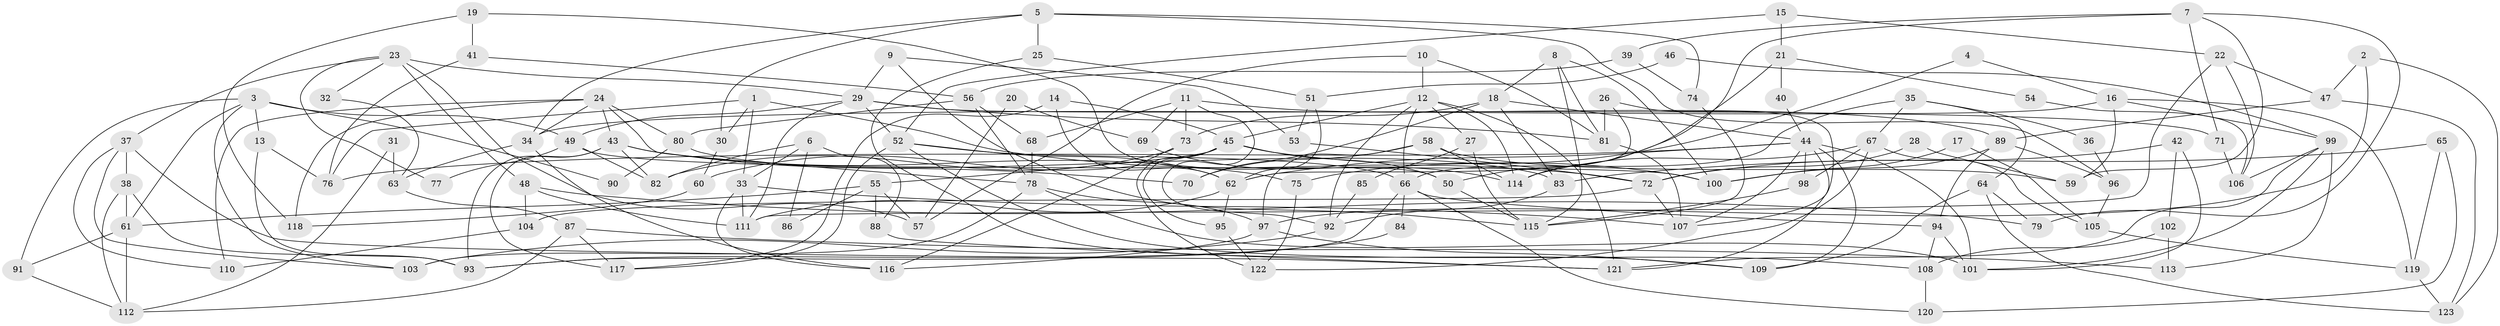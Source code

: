 // Generated by graph-tools (version 1.1) at 2025/50/03/09/25 03:50:05]
// undirected, 123 vertices, 246 edges
graph export_dot {
graph [start="1"]
  node [color=gray90,style=filled];
  1;
  2;
  3;
  4;
  5;
  6;
  7;
  8;
  9;
  10;
  11;
  12;
  13;
  14;
  15;
  16;
  17;
  18;
  19;
  20;
  21;
  22;
  23;
  24;
  25;
  26;
  27;
  28;
  29;
  30;
  31;
  32;
  33;
  34;
  35;
  36;
  37;
  38;
  39;
  40;
  41;
  42;
  43;
  44;
  45;
  46;
  47;
  48;
  49;
  50;
  51;
  52;
  53;
  54;
  55;
  56;
  57;
  58;
  59;
  60;
  61;
  62;
  63;
  64;
  65;
  66;
  67;
  68;
  69;
  70;
  71;
  72;
  73;
  74;
  75;
  76;
  77;
  78;
  79;
  80;
  81;
  82;
  83;
  84;
  85;
  86;
  87;
  88;
  89;
  90;
  91;
  92;
  93;
  94;
  95;
  96;
  97;
  98;
  99;
  100;
  101;
  102;
  103;
  104;
  105;
  106;
  107;
  108;
  109;
  110;
  111;
  112;
  113;
  114;
  115;
  116;
  117;
  118;
  119;
  120;
  121;
  122;
  123;
  1 -- 33;
  1 -- 76;
  1 -- 30;
  1 -- 72;
  2 -- 47;
  2 -- 97;
  2 -- 123;
  3 -- 49;
  3 -- 103;
  3 -- 13;
  3 -- 61;
  3 -- 90;
  3 -- 91;
  4 -- 16;
  4 -- 75;
  5 -- 25;
  5 -- 34;
  5 -- 30;
  5 -- 74;
  5 -- 96;
  6 -- 88;
  6 -- 82;
  6 -- 33;
  6 -- 86;
  7 -- 59;
  7 -- 114;
  7 -- 39;
  7 -- 71;
  7 -- 79;
  8 -- 18;
  8 -- 100;
  8 -- 81;
  8 -- 115;
  9 -- 29;
  9 -- 115;
  9 -- 53;
  10 -- 12;
  10 -- 81;
  10 -- 57;
  11 -- 73;
  11 -- 89;
  11 -- 68;
  11 -- 69;
  11 -- 92;
  12 -- 121;
  12 -- 92;
  12 -- 27;
  12 -- 45;
  12 -- 66;
  12 -- 114;
  13 -- 93;
  13 -- 76;
  14 -- 62;
  14 -- 117;
  14 -- 45;
  15 -- 22;
  15 -- 52;
  15 -- 21;
  16 -- 34;
  16 -- 119;
  16 -- 59;
  16 -- 99;
  17 -- 100;
  17 -- 105;
  18 -- 44;
  18 -- 83;
  18 -- 70;
  18 -- 73;
  19 -- 41;
  19 -- 50;
  19 -- 118;
  20 -- 57;
  20 -- 69;
  21 -- 50;
  21 -- 40;
  21 -- 54;
  22 -- 111;
  22 -- 106;
  22 -- 47;
  23 -- 57;
  23 -- 29;
  23 -- 32;
  23 -- 37;
  23 -- 48;
  23 -- 77;
  24 -- 78;
  24 -- 118;
  24 -- 34;
  24 -- 43;
  24 -- 80;
  24 -- 110;
  25 -- 51;
  25 -- 109;
  26 -- 81;
  26 -- 107;
  26 -- 62;
  27 -- 115;
  27 -- 85;
  28 -- 72;
  28 -- 59;
  29 -- 111;
  29 -- 52;
  29 -- 49;
  29 -- 71;
  29 -- 81;
  30 -- 60;
  31 -- 63;
  31 -- 112;
  32 -- 63;
  33 -- 116;
  33 -- 107;
  33 -- 111;
  34 -- 116;
  34 -- 63;
  35 -- 67;
  35 -- 66;
  35 -- 36;
  35 -- 64;
  36 -- 96;
  37 -- 121;
  37 -- 38;
  37 -- 103;
  37 -- 110;
  38 -- 112;
  38 -- 61;
  38 -- 93;
  39 -- 74;
  39 -- 56;
  40 -- 44;
  41 -- 56;
  41 -- 76;
  42 -- 72;
  42 -- 101;
  42 -- 102;
  43 -- 117;
  43 -- 70;
  43 -- 75;
  43 -- 82;
  43 -- 93;
  44 -- 62;
  44 -- 107;
  44 -- 76;
  44 -- 98;
  44 -- 101;
  44 -- 109;
  44 -- 121;
  45 -- 50;
  45 -- 55;
  45 -- 60;
  45 -- 95;
  45 -- 100;
  45 -- 122;
  46 -- 51;
  46 -- 99;
  47 -- 123;
  47 -- 89;
  48 -- 104;
  48 -- 79;
  48 -- 111;
  49 -- 100;
  49 -- 77;
  49 -- 82;
  50 -- 115;
  51 -- 62;
  51 -- 53;
  52 -- 62;
  52 -- 66;
  52 -- 108;
  52 -- 117;
  53 -- 72;
  54 -- 106;
  55 -- 61;
  55 -- 57;
  55 -- 86;
  55 -- 88;
  56 -- 68;
  56 -- 78;
  56 -- 80;
  58 -- 70;
  58 -- 97;
  58 -- 59;
  58 -- 114;
  60 -- 118;
  61 -- 91;
  61 -- 112;
  62 -- 111;
  62 -- 95;
  63 -- 87;
  64 -- 79;
  64 -- 109;
  64 -- 123;
  65 -- 83;
  65 -- 120;
  65 -- 119;
  66 -- 93;
  66 -- 84;
  66 -- 94;
  66 -- 120;
  67 -- 122;
  67 -- 114;
  67 -- 98;
  67 -- 105;
  68 -- 78;
  69 -- 114;
  71 -- 106;
  72 -- 107;
  72 -- 104;
  73 -- 82;
  73 -- 116;
  74 -- 115;
  75 -- 122;
  78 -- 101;
  78 -- 97;
  78 -- 103;
  80 -- 83;
  80 -- 90;
  81 -- 107;
  83 -- 92;
  84 -- 93;
  85 -- 92;
  87 -- 113;
  87 -- 112;
  87 -- 117;
  88 -- 121;
  89 -- 96;
  89 -- 94;
  89 -- 100;
  91 -- 112;
  92 -- 103;
  94 -- 101;
  94 -- 108;
  95 -- 122;
  96 -- 105;
  97 -- 109;
  97 -- 116;
  98 -- 115;
  99 -- 101;
  99 -- 106;
  99 -- 113;
  99 -- 121;
  102 -- 108;
  102 -- 113;
  104 -- 110;
  105 -- 119;
  108 -- 120;
  119 -- 123;
}
